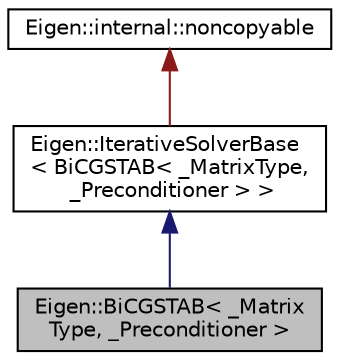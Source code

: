 digraph "Eigen::BiCGSTAB&lt; _MatrixType, _Preconditioner &gt;"
{
  edge [fontname="Helvetica",fontsize="10",labelfontname="Helvetica",labelfontsize="10"];
  node [fontname="Helvetica",fontsize="10",shape=record];
  Node1 [label="Eigen::BiCGSTAB\< _Matrix\lType, _Preconditioner \>",height=0.2,width=0.4,color="black", fillcolor="grey75", style="filled", fontcolor="black"];
  Node2 -> Node1 [dir="back",color="midnightblue",fontsize="10",style="solid",fontname="Helvetica"];
  Node2 [label="Eigen::IterativeSolverBase\l\< BiCGSTAB\< _MatrixType,\l _Preconditioner \> \>",height=0.2,width=0.4,color="black", fillcolor="white", style="filled",URL="$class_eigen_1_1_iterative_solver_base.html"];
  Node3 -> Node2 [dir="back",color="firebrick4",fontsize="10",style="solid",fontname="Helvetica"];
  Node3 [label="Eigen::internal::noncopyable",height=0.2,width=0.4,color="black", fillcolor="white", style="filled",URL="$class_eigen_1_1internal_1_1noncopyable.html"];
}
